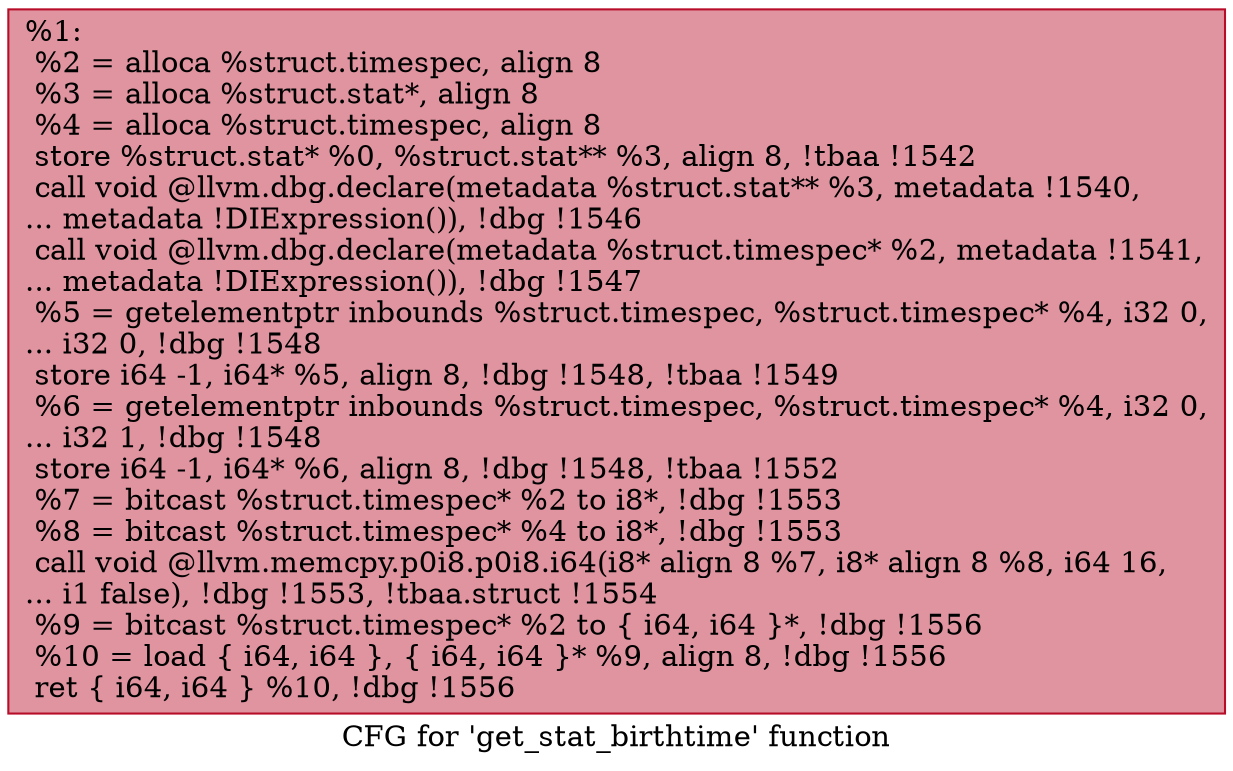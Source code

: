 digraph "CFG for 'get_stat_birthtime' function" {
	label="CFG for 'get_stat_birthtime' function";

	Node0x27e1c30 [shape=record,color="#b70d28ff", style=filled, fillcolor="#b70d2870",label="{%1:\l  %2 = alloca %struct.timespec, align 8\l  %3 = alloca %struct.stat*, align 8\l  %4 = alloca %struct.timespec, align 8\l  store %struct.stat* %0, %struct.stat** %3, align 8, !tbaa !1542\l  call void @llvm.dbg.declare(metadata %struct.stat** %3, metadata !1540,\l... metadata !DIExpression()), !dbg !1546\l  call void @llvm.dbg.declare(metadata %struct.timespec* %2, metadata !1541,\l... metadata !DIExpression()), !dbg !1547\l  %5 = getelementptr inbounds %struct.timespec, %struct.timespec* %4, i32 0,\l... i32 0, !dbg !1548\l  store i64 -1, i64* %5, align 8, !dbg !1548, !tbaa !1549\l  %6 = getelementptr inbounds %struct.timespec, %struct.timespec* %4, i32 0,\l... i32 1, !dbg !1548\l  store i64 -1, i64* %6, align 8, !dbg !1548, !tbaa !1552\l  %7 = bitcast %struct.timespec* %2 to i8*, !dbg !1553\l  %8 = bitcast %struct.timespec* %4 to i8*, !dbg !1553\l  call void @llvm.memcpy.p0i8.p0i8.i64(i8* align 8 %7, i8* align 8 %8, i64 16,\l... i1 false), !dbg !1553, !tbaa.struct !1554\l  %9 = bitcast %struct.timespec* %2 to \{ i64, i64 \}*, !dbg !1556\l  %10 = load \{ i64, i64 \}, \{ i64, i64 \}* %9, align 8, !dbg !1556\l  ret \{ i64, i64 \} %10, !dbg !1556\l}"];
}
